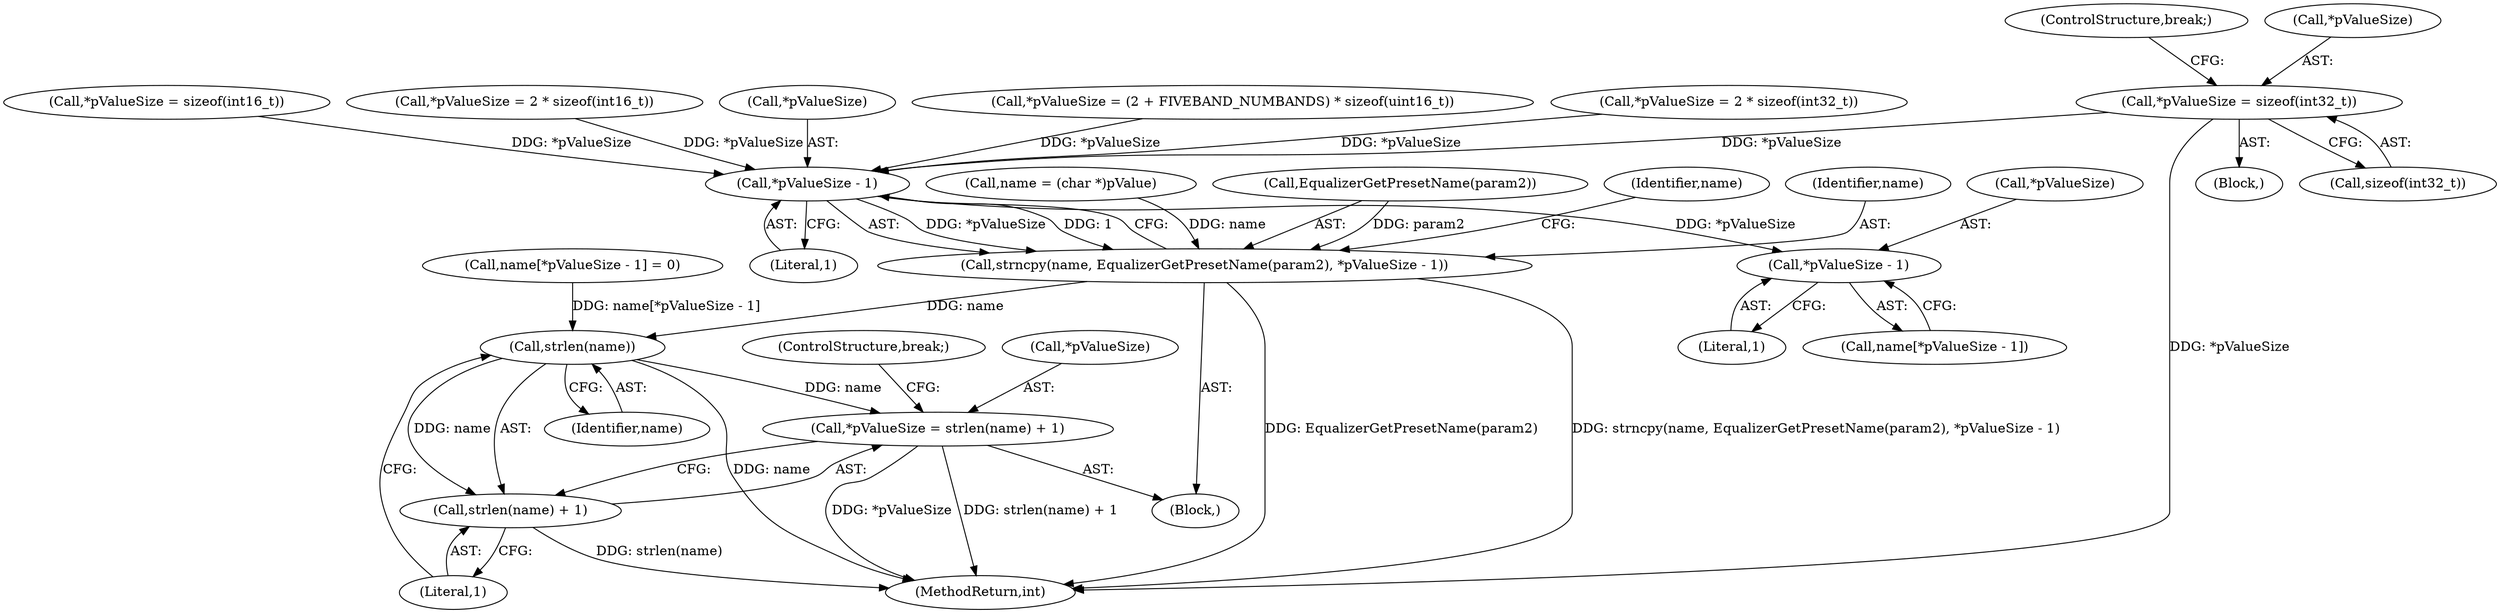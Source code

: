 digraph "0_Android_321ea5257e37c8edb26e66fe4ee78cca4cd915fe@API" {
"1000231" [label="(Call,*pValueSize = sizeof(int32_t))"];
"1000488" [label="(Call,*pValueSize - 1)"];
"1000484" [label="(Call,strncpy(name, EqualizerGetPresetName(param2), *pValueSize - 1))"];
"1000504" [label="(Call,strlen(name))"];
"1000500" [label="(Call,*pValueSize = strlen(name) + 1)"];
"1000503" [label="(Call,strlen(name) + 1)"];
"1000495" [label="(Call,*pValueSize - 1)"];
"1000236" [label="(ControlStructure,break;)"];
"1000491" [label="(Literal,1)"];
"1000506" [label="(Literal,1)"];
"1000507" [label="(ControlStructure,break;)"];
"1000208" [label="(Call,*pValueSize = 2 * sizeof(int32_t))"];
"1000488" [label="(Call,*pValueSize - 1)"];
"1000160" [label="(Call,*pValueSize = sizeof(int16_t))"];
"1000479" [label="(Call,name = (char *)pValue)"];
"1000503" [label="(Call,strlen(name) + 1)"];
"1000231" [label="(Call,*pValueSize = sizeof(int32_t))"];
"1000493" [label="(Call,name[*pValueSize - 1])"];
"1000486" [label="(Call,EqualizerGetPresetName(param2))"];
"1000183" [label="(Call,*pValueSize = 2 * sizeof(int16_t))"];
"1000140" [label="(Block,)"];
"1000492" [label="(Call,name[*pValueSize - 1] = 0)"];
"1000484" [label="(Call,strncpy(name, EqualizerGetPresetName(param2), *pValueSize - 1))"];
"1000489" [label="(Call,*pValueSize)"];
"1000258" [label="(Call,*pValueSize = (2 + FIVEBAND_NUMBANDS) * sizeof(uint16_t))"];
"1000494" [label="(Identifier,name)"];
"1000504" [label="(Call,strlen(name))"];
"1000485" [label="(Identifier,name)"];
"1000567" [label="(MethodReturn,int)"];
"1000500" [label="(Call,*pValueSize = strlen(name) + 1)"];
"1000277" [label="(Block,)"];
"1000234" [label="(Call,sizeof(int32_t))"];
"1000232" [label="(Call,*pValueSize)"];
"1000505" [label="(Identifier,name)"];
"1000495" [label="(Call,*pValueSize - 1)"];
"1000501" [label="(Call,*pValueSize)"];
"1000498" [label="(Literal,1)"];
"1000496" [label="(Call,*pValueSize)"];
"1000231" -> "1000140"  [label="AST: "];
"1000231" -> "1000234"  [label="CFG: "];
"1000232" -> "1000231"  [label="AST: "];
"1000234" -> "1000231"  [label="AST: "];
"1000236" -> "1000231"  [label="CFG: "];
"1000231" -> "1000567"  [label="DDG: *pValueSize"];
"1000231" -> "1000488"  [label="DDG: *pValueSize"];
"1000488" -> "1000484"  [label="AST: "];
"1000488" -> "1000491"  [label="CFG: "];
"1000489" -> "1000488"  [label="AST: "];
"1000491" -> "1000488"  [label="AST: "];
"1000484" -> "1000488"  [label="CFG: "];
"1000488" -> "1000484"  [label="DDG: *pValueSize"];
"1000488" -> "1000484"  [label="DDG: 1"];
"1000258" -> "1000488"  [label="DDG: *pValueSize"];
"1000208" -> "1000488"  [label="DDG: *pValueSize"];
"1000183" -> "1000488"  [label="DDG: *pValueSize"];
"1000160" -> "1000488"  [label="DDG: *pValueSize"];
"1000488" -> "1000495"  [label="DDG: *pValueSize"];
"1000484" -> "1000277"  [label="AST: "];
"1000485" -> "1000484"  [label="AST: "];
"1000486" -> "1000484"  [label="AST: "];
"1000494" -> "1000484"  [label="CFG: "];
"1000484" -> "1000567"  [label="DDG: EqualizerGetPresetName(param2)"];
"1000484" -> "1000567"  [label="DDG: strncpy(name, EqualizerGetPresetName(param2), *pValueSize - 1)"];
"1000479" -> "1000484"  [label="DDG: name"];
"1000486" -> "1000484"  [label="DDG: param2"];
"1000484" -> "1000504"  [label="DDG: name"];
"1000504" -> "1000503"  [label="AST: "];
"1000504" -> "1000505"  [label="CFG: "];
"1000505" -> "1000504"  [label="AST: "];
"1000506" -> "1000504"  [label="CFG: "];
"1000504" -> "1000567"  [label="DDG: name"];
"1000504" -> "1000500"  [label="DDG: name"];
"1000504" -> "1000503"  [label="DDG: name"];
"1000492" -> "1000504"  [label="DDG: name[*pValueSize - 1]"];
"1000500" -> "1000277"  [label="AST: "];
"1000500" -> "1000503"  [label="CFG: "];
"1000501" -> "1000500"  [label="AST: "];
"1000503" -> "1000500"  [label="AST: "];
"1000507" -> "1000500"  [label="CFG: "];
"1000500" -> "1000567"  [label="DDG: strlen(name) + 1"];
"1000500" -> "1000567"  [label="DDG: *pValueSize"];
"1000503" -> "1000506"  [label="CFG: "];
"1000506" -> "1000503"  [label="AST: "];
"1000503" -> "1000567"  [label="DDG: strlen(name)"];
"1000495" -> "1000493"  [label="AST: "];
"1000495" -> "1000498"  [label="CFG: "];
"1000496" -> "1000495"  [label="AST: "];
"1000498" -> "1000495"  [label="AST: "];
"1000493" -> "1000495"  [label="CFG: "];
}
